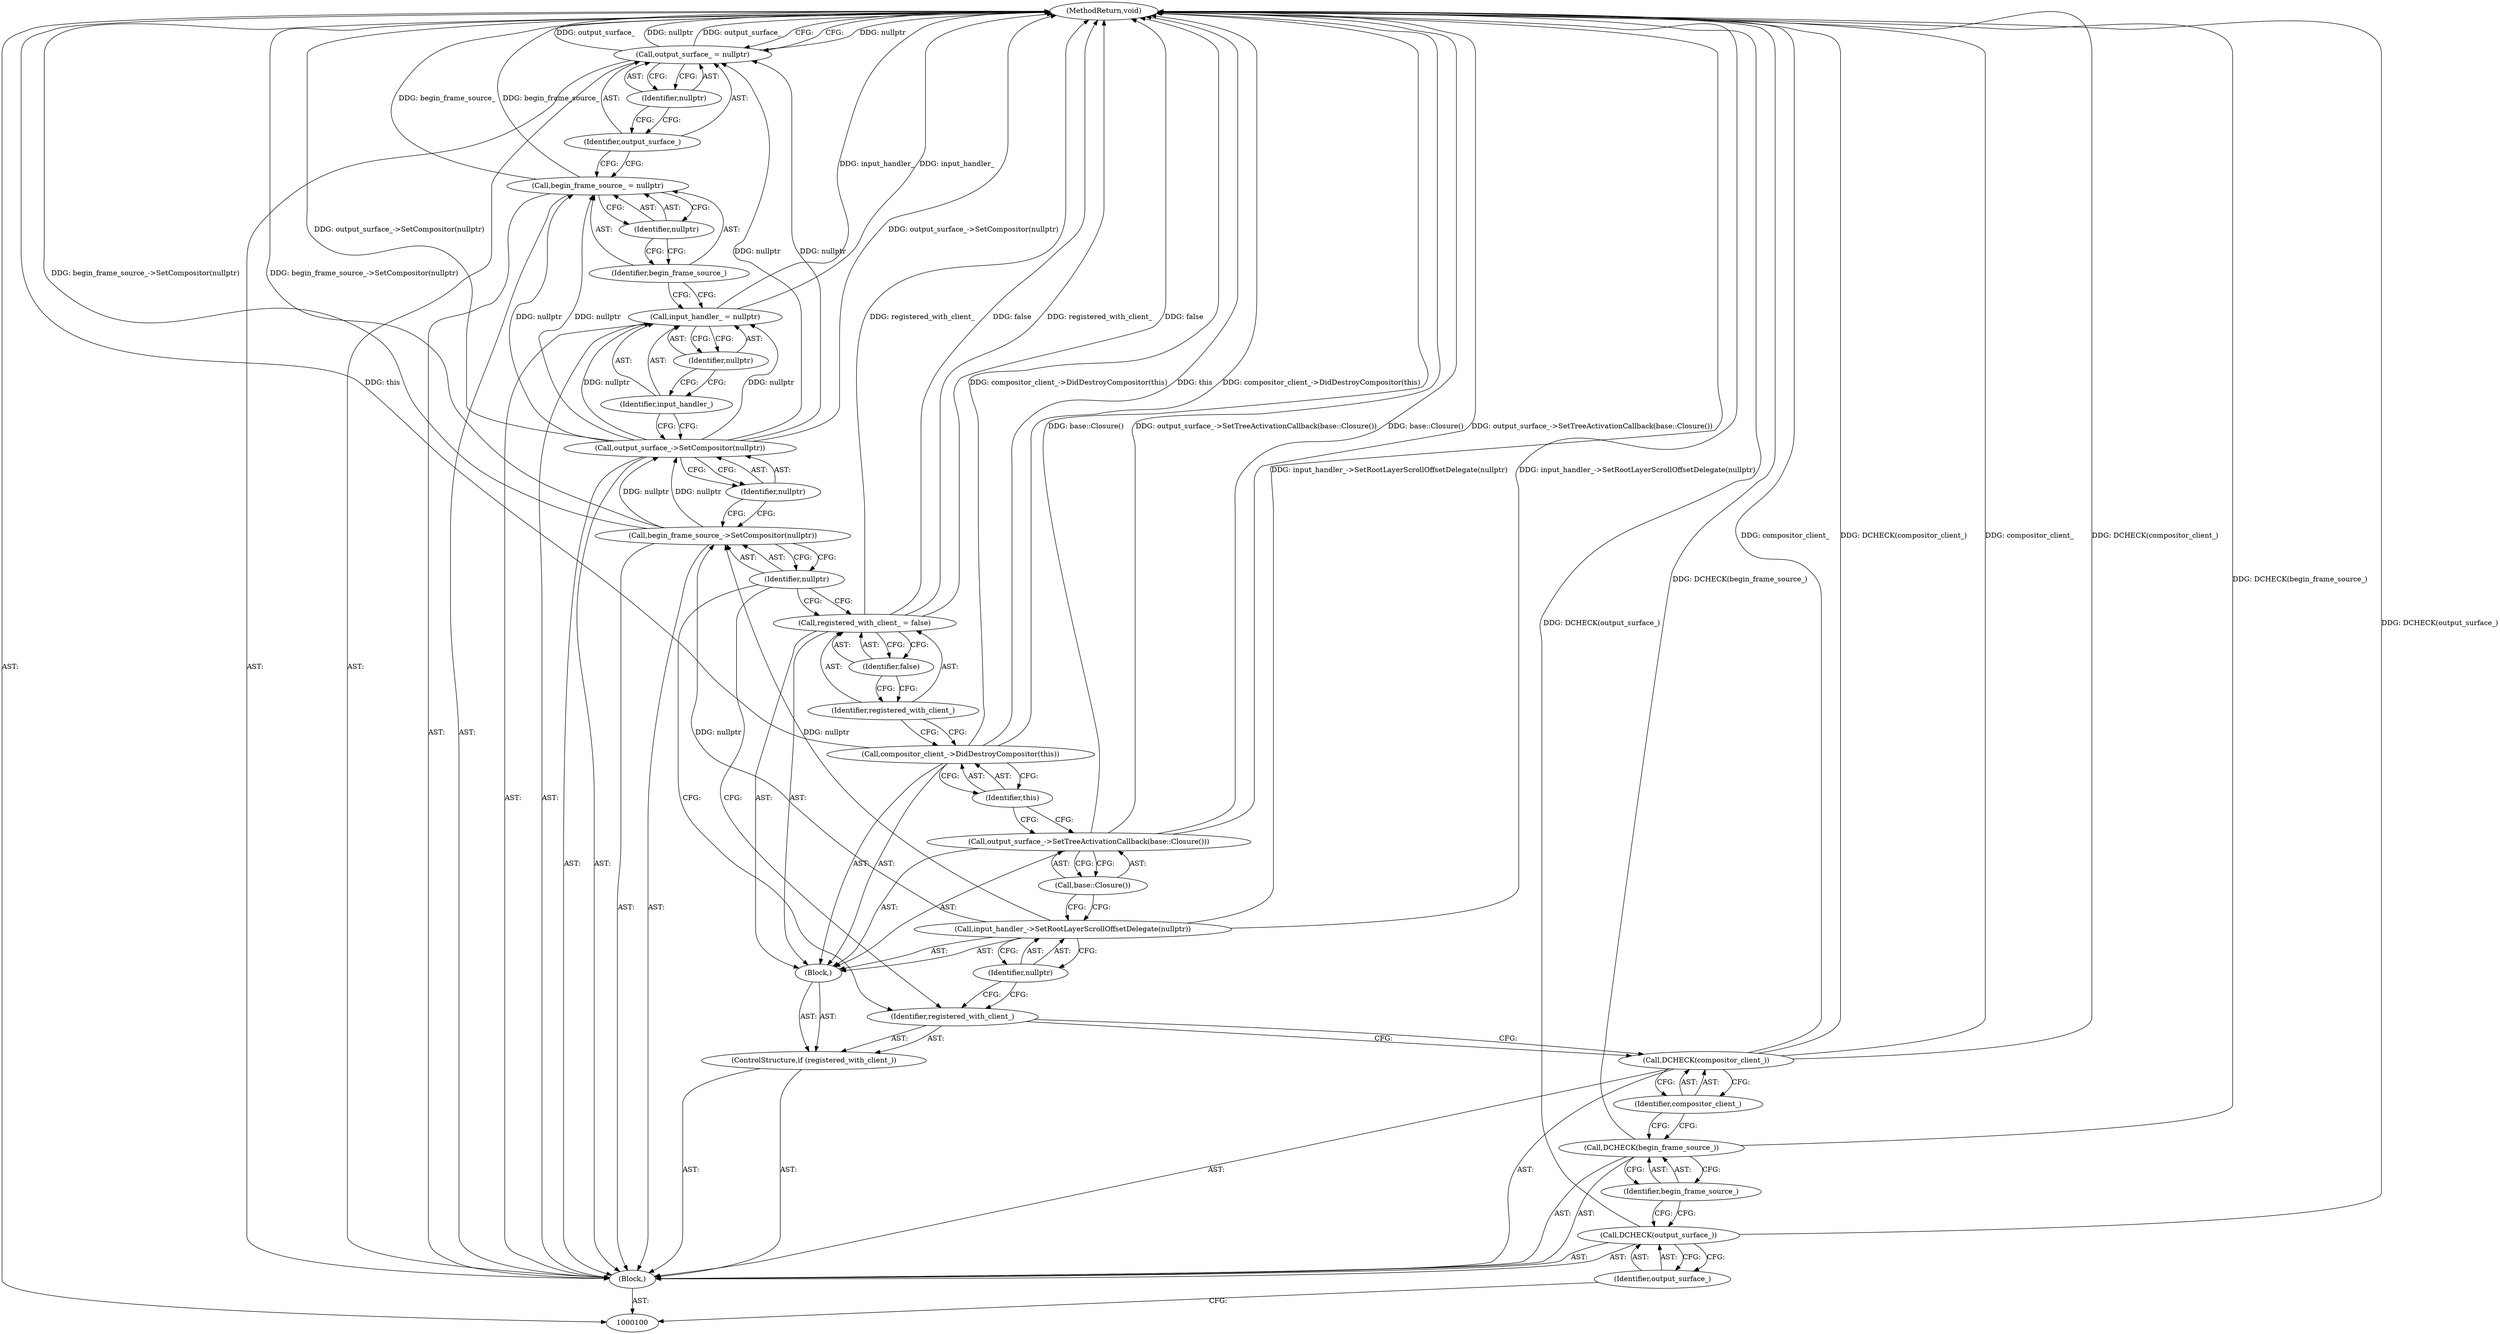 digraph "0_Chrome_0e3d721470add955c056e3051614f58c7220e85b_3" {
"1000133" [label="(MethodReturn,void)"];
"1000101" [label="(Block,)"];
"1000119" [label="(Identifier,false)"];
"1000117" [label="(Call,registered_with_client_ = false)"];
"1000118" [label="(Identifier,registered_with_client_)"];
"1000120" [label="(Call,begin_frame_source_->SetCompositor(nullptr))"];
"1000121" [label="(Identifier,nullptr)"];
"1000122" [label="(Call,output_surface_->SetCompositor(nullptr))"];
"1000123" [label="(Identifier,nullptr)"];
"1000126" [label="(Identifier,nullptr)"];
"1000124" [label="(Call,input_handler_ = nullptr)"];
"1000125" [label="(Identifier,input_handler_)"];
"1000129" [label="(Identifier,nullptr)"];
"1000127" [label="(Call,begin_frame_source_ = nullptr)"];
"1000128" [label="(Identifier,begin_frame_source_)"];
"1000130" [label="(Call,output_surface_ = nullptr)"];
"1000131" [label="(Identifier,output_surface_)"];
"1000132" [label="(Identifier,nullptr)"];
"1000103" [label="(Identifier,output_surface_)"];
"1000102" [label="(Call,DCHECK(output_surface_))"];
"1000105" [label="(Identifier,begin_frame_source_)"];
"1000104" [label="(Call,DCHECK(begin_frame_source_))"];
"1000107" [label="(Identifier,compositor_client_)"];
"1000106" [label="(Call,DCHECK(compositor_client_))"];
"1000108" [label="(ControlStructure,if (registered_with_client_))"];
"1000110" [label="(Block,)"];
"1000109" [label="(Identifier,registered_with_client_)"];
"1000111" [label="(Call,input_handler_->SetRootLayerScrollOffsetDelegate(nullptr))"];
"1000112" [label="(Identifier,nullptr)"];
"1000113" [label="(Call,output_surface_->SetTreeActivationCallback(base::Closure()))"];
"1000114" [label="(Call,base::Closure())"];
"1000115" [label="(Call,compositor_client_->DidDestroyCompositor(this))"];
"1000116" [label="(Identifier,this)"];
"1000133" -> "1000100"  [label="AST: "];
"1000133" -> "1000130"  [label="CFG: "];
"1000124" -> "1000133"  [label="DDG: input_handler_"];
"1000106" -> "1000133"  [label="DDG: compositor_client_"];
"1000106" -> "1000133"  [label="DDG: DCHECK(compositor_client_)"];
"1000104" -> "1000133"  [label="DDG: DCHECK(begin_frame_source_)"];
"1000113" -> "1000133"  [label="DDG: base::Closure()"];
"1000113" -> "1000133"  [label="DDG: output_surface_->SetTreeActivationCallback(base::Closure())"];
"1000130" -> "1000133"  [label="DDG: nullptr"];
"1000130" -> "1000133"  [label="DDG: output_surface_"];
"1000115" -> "1000133"  [label="DDG: compositor_client_->DidDestroyCompositor(this)"];
"1000115" -> "1000133"  [label="DDG: this"];
"1000117" -> "1000133"  [label="DDG: registered_with_client_"];
"1000117" -> "1000133"  [label="DDG: false"];
"1000102" -> "1000133"  [label="DDG: DCHECK(output_surface_)"];
"1000122" -> "1000133"  [label="DDG: output_surface_->SetCompositor(nullptr)"];
"1000127" -> "1000133"  [label="DDG: begin_frame_source_"];
"1000120" -> "1000133"  [label="DDG: begin_frame_source_->SetCompositor(nullptr)"];
"1000111" -> "1000133"  [label="DDG: input_handler_->SetRootLayerScrollOffsetDelegate(nullptr)"];
"1000101" -> "1000100"  [label="AST: "];
"1000102" -> "1000101"  [label="AST: "];
"1000104" -> "1000101"  [label="AST: "];
"1000106" -> "1000101"  [label="AST: "];
"1000108" -> "1000101"  [label="AST: "];
"1000120" -> "1000101"  [label="AST: "];
"1000122" -> "1000101"  [label="AST: "];
"1000124" -> "1000101"  [label="AST: "];
"1000127" -> "1000101"  [label="AST: "];
"1000130" -> "1000101"  [label="AST: "];
"1000119" -> "1000117"  [label="AST: "];
"1000119" -> "1000118"  [label="CFG: "];
"1000117" -> "1000119"  [label="CFG: "];
"1000117" -> "1000110"  [label="AST: "];
"1000117" -> "1000119"  [label="CFG: "];
"1000118" -> "1000117"  [label="AST: "];
"1000119" -> "1000117"  [label="AST: "];
"1000121" -> "1000117"  [label="CFG: "];
"1000117" -> "1000133"  [label="DDG: registered_with_client_"];
"1000117" -> "1000133"  [label="DDG: false"];
"1000118" -> "1000117"  [label="AST: "];
"1000118" -> "1000115"  [label="CFG: "];
"1000119" -> "1000118"  [label="CFG: "];
"1000120" -> "1000101"  [label="AST: "];
"1000120" -> "1000121"  [label="CFG: "];
"1000121" -> "1000120"  [label="AST: "];
"1000123" -> "1000120"  [label="CFG: "];
"1000120" -> "1000133"  [label="DDG: begin_frame_source_->SetCompositor(nullptr)"];
"1000111" -> "1000120"  [label="DDG: nullptr"];
"1000120" -> "1000122"  [label="DDG: nullptr"];
"1000121" -> "1000120"  [label="AST: "];
"1000121" -> "1000117"  [label="CFG: "];
"1000121" -> "1000109"  [label="CFG: "];
"1000120" -> "1000121"  [label="CFG: "];
"1000122" -> "1000101"  [label="AST: "];
"1000122" -> "1000123"  [label="CFG: "];
"1000123" -> "1000122"  [label="AST: "];
"1000125" -> "1000122"  [label="CFG: "];
"1000122" -> "1000133"  [label="DDG: output_surface_->SetCompositor(nullptr)"];
"1000120" -> "1000122"  [label="DDG: nullptr"];
"1000122" -> "1000124"  [label="DDG: nullptr"];
"1000122" -> "1000127"  [label="DDG: nullptr"];
"1000122" -> "1000130"  [label="DDG: nullptr"];
"1000123" -> "1000122"  [label="AST: "];
"1000123" -> "1000120"  [label="CFG: "];
"1000122" -> "1000123"  [label="CFG: "];
"1000126" -> "1000124"  [label="AST: "];
"1000126" -> "1000125"  [label="CFG: "];
"1000124" -> "1000126"  [label="CFG: "];
"1000124" -> "1000101"  [label="AST: "];
"1000124" -> "1000126"  [label="CFG: "];
"1000125" -> "1000124"  [label="AST: "];
"1000126" -> "1000124"  [label="AST: "];
"1000128" -> "1000124"  [label="CFG: "];
"1000124" -> "1000133"  [label="DDG: input_handler_"];
"1000122" -> "1000124"  [label="DDG: nullptr"];
"1000125" -> "1000124"  [label="AST: "];
"1000125" -> "1000122"  [label="CFG: "];
"1000126" -> "1000125"  [label="CFG: "];
"1000129" -> "1000127"  [label="AST: "];
"1000129" -> "1000128"  [label="CFG: "];
"1000127" -> "1000129"  [label="CFG: "];
"1000127" -> "1000101"  [label="AST: "];
"1000127" -> "1000129"  [label="CFG: "];
"1000128" -> "1000127"  [label="AST: "];
"1000129" -> "1000127"  [label="AST: "];
"1000131" -> "1000127"  [label="CFG: "];
"1000127" -> "1000133"  [label="DDG: begin_frame_source_"];
"1000122" -> "1000127"  [label="DDG: nullptr"];
"1000128" -> "1000127"  [label="AST: "];
"1000128" -> "1000124"  [label="CFG: "];
"1000129" -> "1000128"  [label="CFG: "];
"1000130" -> "1000101"  [label="AST: "];
"1000130" -> "1000132"  [label="CFG: "];
"1000131" -> "1000130"  [label="AST: "];
"1000132" -> "1000130"  [label="AST: "];
"1000133" -> "1000130"  [label="CFG: "];
"1000130" -> "1000133"  [label="DDG: nullptr"];
"1000130" -> "1000133"  [label="DDG: output_surface_"];
"1000122" -> "1000130"  [label="DDG: nullptr"];
"1000131" -> "1000130"  [label="AST: "];
"1000131" -> "1000127"  [label="CFG: "];
"1000132" -> "1000131"  [label="CFG: "];
"1000132" -> "1000130"  [label="AST: "];
"1000132" -> "1000131"  [label="CFG: "];
"1000130" -> "1000132"  [label="CFG: "];
"1000103" -> "1000102"  [label="AST: "];
"1000103" -> "1000100"  [label="CFG: "];
"1000102" -> "1000103"  [label="CFG: "];
"1000102" -> "1000101"  [label="AST: "];
"1000102" -> "1000103"  [label="CFG: "];
"1000103" -> "1000102"  [label="AST: "];
"1000105" -> "1000102"  [label="CFG: "];
"1000102" -> "1000133"  [label="DDG: DCHECK(output_surface_)"];
"1000105" -> "1000104"  [label="AST: "];
"1000105" -> "1000102"  [label="CFG: "];
"1000104" -> "1000105"  [label="CFG: "];
"1000104" -> "1000101"  [label="AST: "];
"1000104" -> "1000105"  [label="CFG: "];
"1000105" -> "1000104"  [label="AST: "];
"1000107" -> "1000104"  [label="CFG: "];
"1000104" -> "1000133"  [label="DDG: DCHECK(begin_frame_source_)"];
"1000107" -> "1000106"  [label="AST: "];
"1000107" -> "1000104"  [label="CFG: "];
"1000106" -> "1000107"  [label="CFG: "];
"1000106" -> "1000101"  [label="AST: "];
"1000106" -> "1000107"  [label="CFG: "];
"1000107" -> "1000106"  [label="AST: "];
"1000109" -> "1000106"  [label="CFG: "];
"1000106" -> "1000133"  [label="DDG: compositor_client_"];
"1000106" -> "1000133"  [label="DDG: DCHECK(compositor_client_)"];
"1000108" -> "1000101"  [label="AST: "];
"1000109" -> "1000108"  [label="AST: "];
"1000110" -> "1000108"  [label="AST: "];
"1000110" -> "1000108"  [label="AST: "];
"1000111" -> "1000110"  [label="AST: "];
"1000113" -> "1000110"  [label="AST: "];
"1000115" -> "1000110"  [label="AST: "];
"1000117" -> "1000110"  [label="AST: "];
"1000109" -> "1000108"  [label="AST: "];
"1000109" -> "1000106"  [label="CFG: "];
"1000112" -> "1000109"  [label="CFG: "];
"1000121" -> "1000109"  [label="CFG: "];
"1000111" -> "1000110"  [label="AST: "];
"1000111" -> "1000112"  [label="CFG: "];
"1000112" -> "1000111"  [label="AST: "];
"1000114" -> "1000111"  [label="CFG: "];
"1000111" -> "1000133"  [label="DDG: input_handler_->SetRootLayerScrollOffsetDelegate(nullptr)"];
"1000111" -> "1000120"  [label="DDG: nullptr"];
"1000112" -> "1000111"  [label="AST: "];
"1000112" -> "1000109"  [label="CFG: "];
"1000111" -> "1000112"  [label="CFG: "];
"1000113" -> "1000110"  [label="AST: "];
"1000113" -> "1000114"  [label="CFG: "];
"1000114" -> "1000113"  [label="AST: "];
"1000116" -> "1000113"  [label="CFG: "];
"1000113" -> "1000133"  [label="DDG: base::Closure()"];
"1000113" -> "1000133"  [label="DDG: output_surface_->SetTreeActivationCallback(base::Closure())"];
"1000114" -> "1000113"  [label="AST: "];
"1000114" -> "1000111"  [label="CFG: "];
"1000113" -> "1000114"  [label="CFG: "];
"1000115" -> "1000110"  [label="AST: "];
"1000115" -> "1000116"  [label="CFG: "];
"1000116" -> "1000115"  [label="AST: "];
"1000118" -> "1000115"  [label="CFG: "];
"1000115" -> "1000133"  [label="DDG: compositor_client_->DidDestroyCompositor(this)"];
"1000115" -> "1000133"  [label="DDG: this"];
"1000116" -> "1000115"  [label="AST: "];
"1000116" -> "1000113"  [label="CFG: "];
"1000115" -> "1000116"  [label="CFG: "];
}
